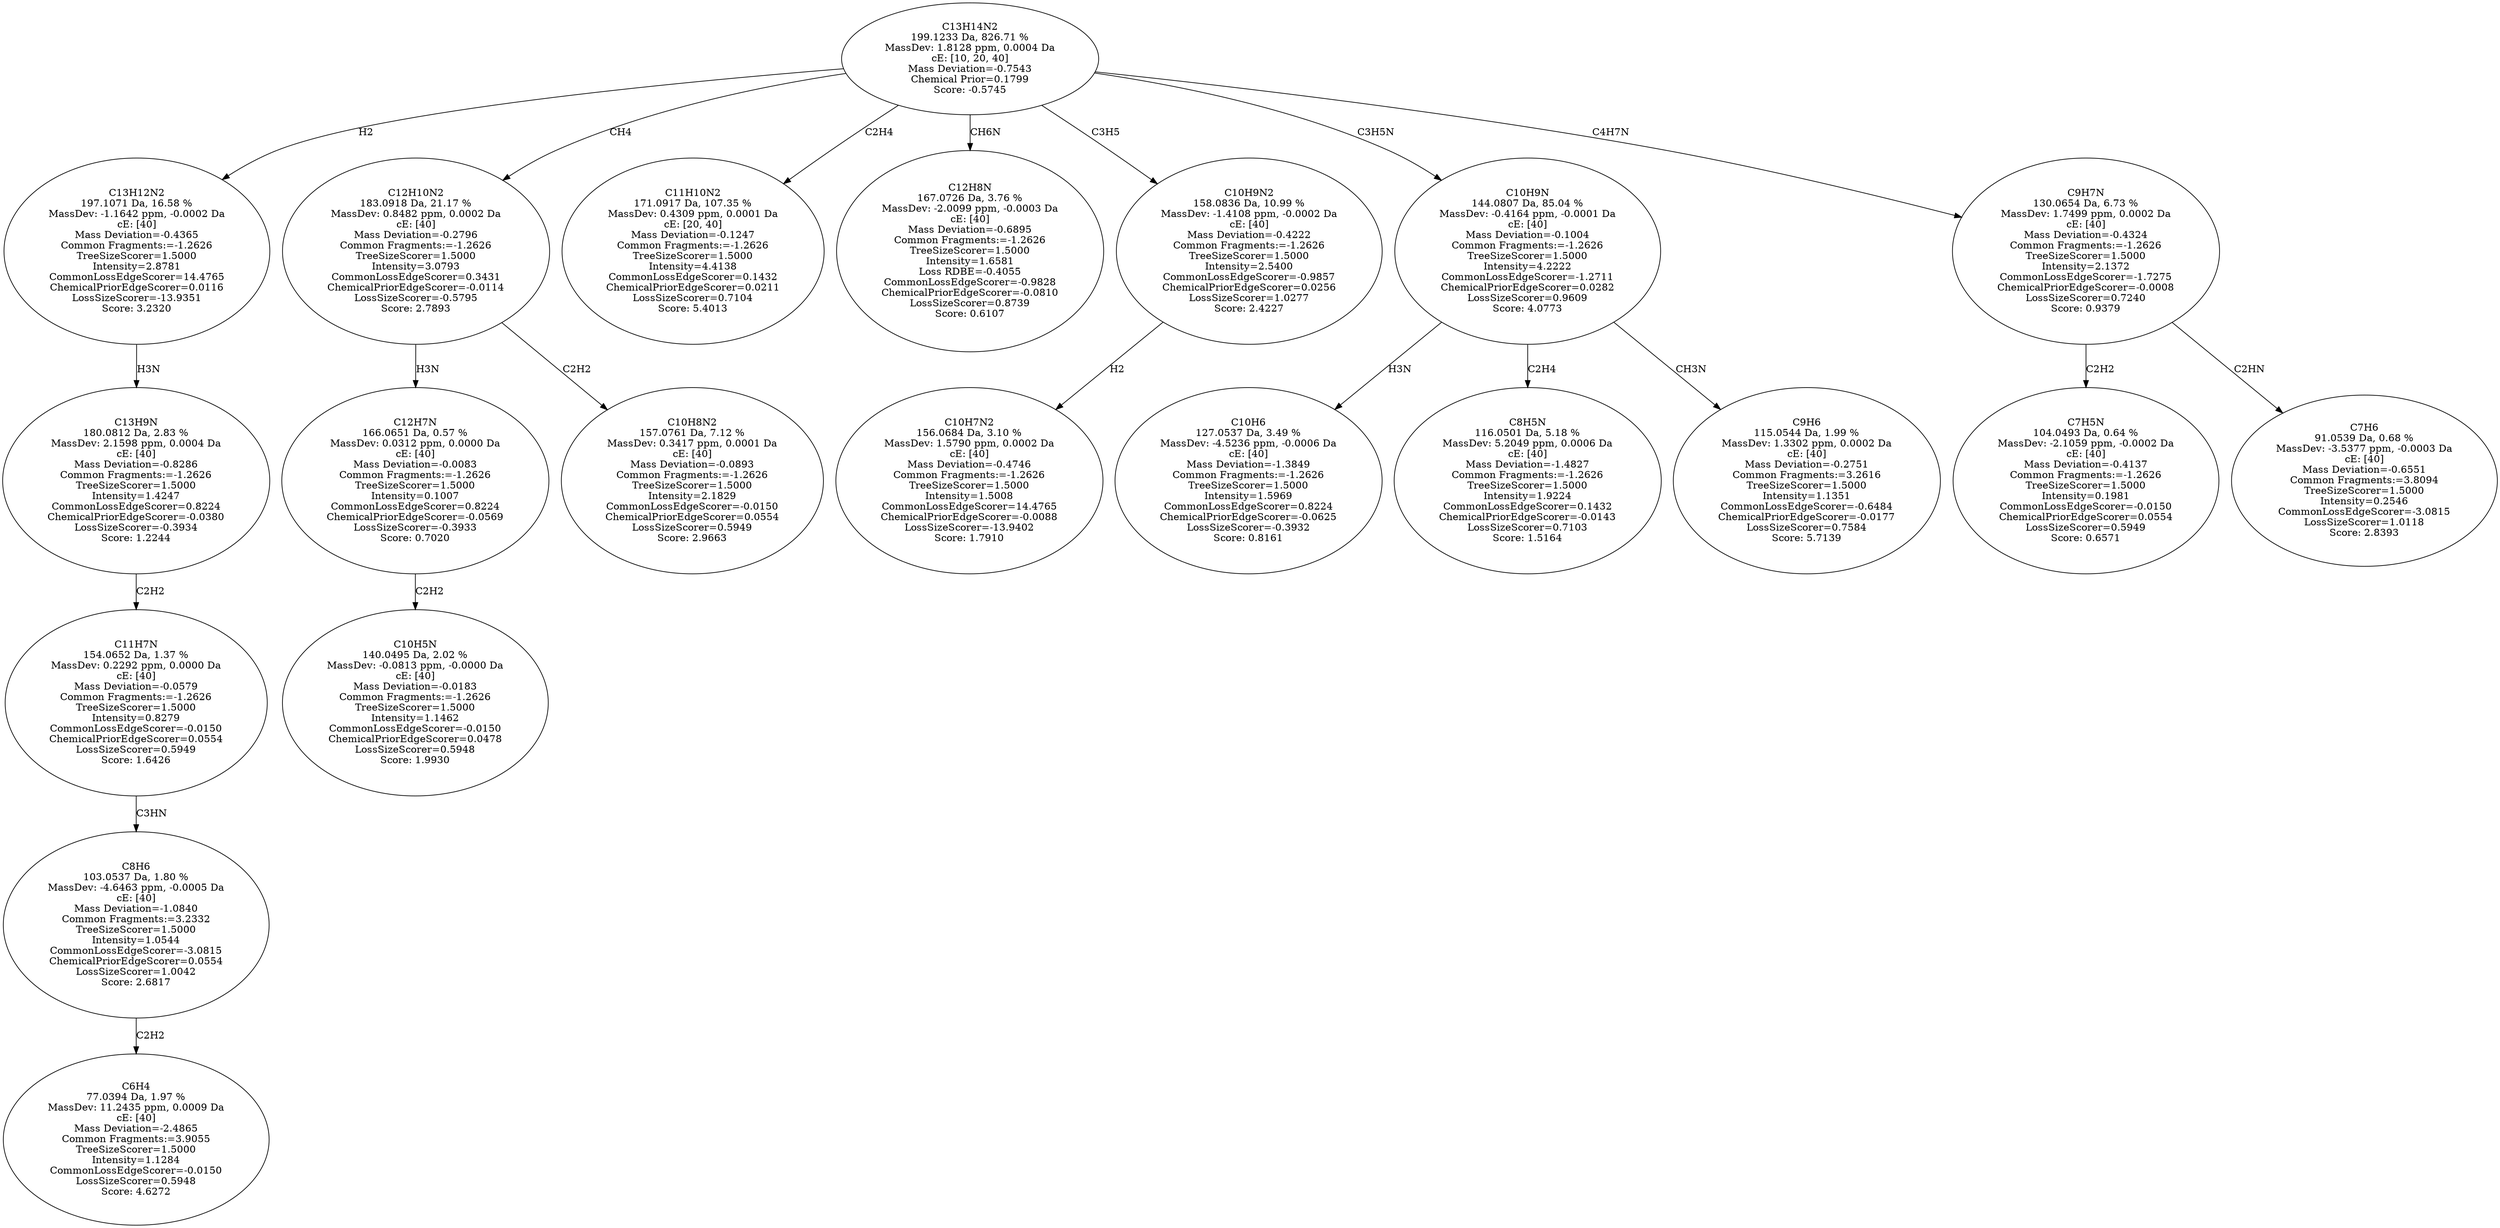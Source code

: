strict digraph {
v1 [label="C6H4\n77.0394 Da, 1.97 %\nMassDev: 11.2435 ppm, 0.0009 Da\ncE: [40]\nMass Deviation=-2.4865\nCommon Fragments:=3.9055\nTreeSizeScorer=1.5000\nIntensity=1.1284\nCommonLossEdgeScorer=-0.0150\nLossSizeScorer=0.5948\nScore: 4.6272"];
v2 [label="C8H6\n103.0537 Da, 1.80 %\nMassDev: -4.6463 ppm, -0.0005 Da\ncE: [40]\nMass Deviation=-1.0840\nCommon Fragments:=3.2332\nTreeSizeScorer=1.5000\nIntensity=1.0544\nCommonLossEdgeScorer=-3.0815\nChemicalPriorEdgeScorer=0.0554\nLossSizeScorer=1.0042\nScore: 2.6817"];
v3 [label="C11H7N\n154.0652 Da, 1.37 %\nMassDev: 0.2292 ppm, 0.0000 Da\ncE: [40]\nMass Deviation=-0.0579\nCommon Fragments:=-1.2626\nTreeSizeScorer=1.5000\nIntensity=0.8279\nCommonLossEdgeScorer=-0.0150\nChemicalPriorEdgeScorer=0.0554\nLossSizeScorer=0.5949\nScore: 1.6426"];
v4 [label="C13H9N\n180.0812 Da, 2.83 %\nMassDev: 2.1598 ppm, 0.0004 Da\ncE: [40]\nMass Deviation=-0.8286\nCommon Fragments:=-1.2626\nTreeSizeScorer=1.5000\nIntensity=1.4247\nCommonLossEdgeScorer=0.8224\nChemicalPriorEdgeScorer=-0.0380\nLossSizeScorer=-0.3934\nScore: 1.2244"];
v5 [label="C13H12N2\n197.1071 Da, 16.58 %\nMassDev: -1.1642 ppm, -0.0002 Da\ncE: [40]\nMass Deviation=-0.4365\nCommon Fragments:=-1.2626\nTreeSizeScorer=1.5000\nIntensity=2.8781\nCommonLossEdgeScorer=14.4765\nChemicalPriorEdgeScorer=0.0116\nLossSizeScorer=-13.9351\nScore: 3.2320"];
v6 [label="C10H5N\n140.0495 Da, 2.02 %\nMassDev: -0.0813 ppm, -0.0000 Da\ncE: [40]\nMass Deviation=-0.0183\nCommon Fragments:=-1.2626\nTreeSizeScorer=1.5000\nIntensity=1.1462\nCommonLossEdgeScorer=-0.0150\nChemicalPriorEdgeScorer=0.0478\nLossSizeScorer=0.5948\nScore: 1.9930"];
v7 [label="C12H7N\n166.0651 Da, 0.57 %\nMassDev: 0.0312 ppm, 0.0000 Da\ncE: [40]\nMass Deviation=-0.0083\nCommon Fragments:=-1.2626\nTreeSizeScorer=1.5000\nIntensity=0.1007\nCommonLossEdgeScorer=0.8224\nChemicalPriorEdgeScorer=-0.0569\nLossSizeScorer=-0.3933\nScore: 0.7020"];
v8 [label="C10H8N2\n157.0761 Da, 7.12 %\nMassDev: 0.3417 ppm, 0.0001 Da\ncE: [40]\nMass Deviation=-0.0893\nCommon Fragments:=-1.2626\nTreeSizeScorer=1.5000\nIntensity=2.1829\nCommonLossEdgeScorer=-0.0150\nChemicalPriorEdgeScorer=0.0554\nLossSizeScorer=0.5949\nScore: 2.9663"];
v9 [label="C12H10N2\n183.0918 Da, 21.17 %\nMassDev: 0.8482 ppm, 0.0002 Da\ncE: [40]\nMass Deviation=-0.2796\nCommon Fragments:=-1.2626\nTreeSizeScorer=1.5000\nIntensity=3.0793\nCommonLossEdgeScorer=0.3431\nChemicalPriorEdgeScorer=-0.0114\nLossSizeScorer=-0.5795\nScore: 2.7893"];
v10 [label="C11H10N2\n171.0917 Da, 107.35 %\nMassDev: 0.4309 ppm, 0.0001 Da\ncE: [20, 40]\nMass Deviation=-0.1247\nCommon Fragments:=-1.2626\nTreeSizeScorer=1.5000\nIntensity=4.4138\nCommonLossEdgeScorer=0.1432\nChemicalPriorEdgeScorer=0.0211\nLossSizeScorer=0.7104\nScore: 5.4013"];
v11 [label="C12H8N\n167.0726 Da, 3.76 %\nMassDev: -2.0099 ppm, -0.0003 Da\ncE: [40]\nMass Deviation=-0.6895\nCommon Fragments:=-1.2626\nTreeSizeScorer=1.5000\nIntensity=1.6581\nLoss RDBE=-0.4055\nCommonLossEdgeScorer=-0.9828\nChemicalPriorEdgeScorer=-0.0810\nLossSizeScorer=0.8739\nScore: 0.6107"];
v12 [label="C10H7N2\n156.0684 Da, 3.10 %\nMassDev: 1.5790 ppm, 0.0002 Da\ncE: [40]\nMass Deviation=-0.4746\nCommon Fragments:=-1.2626\nTreeSizeScorer=1.5000\nIntensity=1.5008\nCommonLossEdgeScorer=14.4765\nChemicalPriorEdgeScorer=-0.0088\nLossSizeScorer=-13.9402\nScore: 1.7910"];
v13 [label="C10H9N2\n158.0836 Da, 10.99 %\nMassDev: -1.4108 ppm, -0.0002 Da\ncE: [40]\nMass Deviation=-0.4222\nCommon Fragments:=-1.2626\nTreeSizeScorer=1.5000\nIntensity=2.5400\nCommonLossEdgeScorer=-0.9857\nChemicalPriorEdgeScorer=0.0256\nLossSizeScorer=1.0277\nScore: 2.4227"];
v14 [label="C10H6\n127.0537 Da, 3.49 %\nMassDev: -4.5236 ppm, -0.0006 Da\ncE: [40]\nMass Deviation=-1.3849\nCommon Fragments:=-1.2626\nTreeSizeScorer=1.5000\nIntensity=1.5969\nCommonLossEdgeScorer=0.8224\nChemicalPriorEdgeScorer=-0.0625\nLossSizeScorer=-0.3932\nScore: 0.8161"];
v15 [label="C8H5N\n116.0501 Da, 5.18 %\nMassDev: 5.2049 ppm, 0.0006 Da\ncE: [40]\nMass Deviation=-1.4827\nCommon Fragments:=-1.2626\nTreeSizeScorer=1.5000\nIntensity=1.9224\nCommonLossEdgeScorer=0.1432\nChemicalPriorEdgeScorer=-0.0143\nLossSizeScorer=0.7103\nScore: 1.5164"];
v16 [label="C9H6\n115.0544 Da, 1.99 %\nMassDev: 1.3302 ppm, 0.0002 Da\ncE: [40]\nMass Deviation=-0.2751\nCommon Fragments:=3.2616\nTreeSizeScorer=1.5000\nIntensity=1.1351\nCommonLossEdgeScorer=-0.6484\nChemicalPriorEdgeScorer=-0.0177\nLossSizeScorer=0.7584\nScore: 5.7139"];
v17 [label="C10H9N\n144.0807 Da, 85.04 %\nMassDev: -0.4164 ppm, -0.0001 Da\ncE: [40]\nMass Deviation=-0.1004\nCommon Fragments:=-1.2626\nTreeSizeScorer=1.5000\nIntensity=4.2222\nCommonLossEdgeScorer=-1.2711\nChemicalPriorEdgeScorer=0.0282\nLossSizeScorer=0.9609\nScore: 4.0773"];
v18 [label="C7H5N\n104.0493 Da, 0.64 %\nMassDev: -2.1059 ppm, -0.0002 Da\ncE: [40]\nMass Deviation=-0.4137\nCommon Fragments:=-1.2626\nTreeSizeScorer=1.5000\nIntensity=0.1981\nCommonLossEdgeScorer=-0.0150\nChemicalPriorEdgeScorer=0.0554\nLossSizeScorer=0.5949\nScore: 0.6571"];
v19 [label="C7H6\n91.0539 Da, 0.68 %\nMassDev: -3.5377 ppm, -0.0003 Da\ncE: [40]\nMass Deviation=-0.6551\nCommon Fragments:=3.8094\nTreeSizeScorer=1.5000\nIntensity=0.2546\nCommonLossEdgeScorer=-3.0815\nLossSizeScorer=1.0118\nScore: 2.8393"];
v20 [label="C9H7N\n130.0654 Da, 6.73 %\nMassDev: 1.7499 ppm, 0.0002 Da\ncE: [40]\nMass Deviation=-0.4324\nCommon Fragments:=-1.2626\nTreeSizeScorer=1.5000\nIntensity=2.1372\nCommonLossEdgeScorer=-1.7275\nChemicalPriorEdgeScorer=-0.0008\nLossSizeScorer=0.7240\nScore: 0.9379"];
v21 [label="C13H14N2\n199.1233 Da, 826.71 %\nMassDev: 1.8128 ppm, 0.0004 Da\ncE: [10, 20, 40]\nMass Deviation=-0.7543\nChemical Prior=0.1799\nScore: -0.5745"];
v2 -> v1 [label="C2H2"];
v3 -> v2 [label="C3HN"];
v4 -> v3 [label="C2H2"];
v5 -> v4 [label="H3N"];
v21 -> v5 [label="H2"];
v7 -> v6 [label="C2H2"];
v9 -> v7 [label="H3N"];
v9 -> v8 [label="C2H2"];
v21 -> v9 [label="CH4"];
v21 -> v10 [label="C2H4"];
v21 -> v11 [label="CH6N"];
v13 -> v12 [label="H2"];
v21 -> v13 [label="C3H5"];
v17 -> v14 [label="H3N"];
v17 -> v15 [label="C2H4"];
v17 -> v16 [label="CH3N"];
v21 -> v17 [label="C3H5N"];
v20 -> v18 [label="C2H2"];
v20 -> v19 [label="C2HN"];
v21 -> v20 [label="C4H7N"];
}